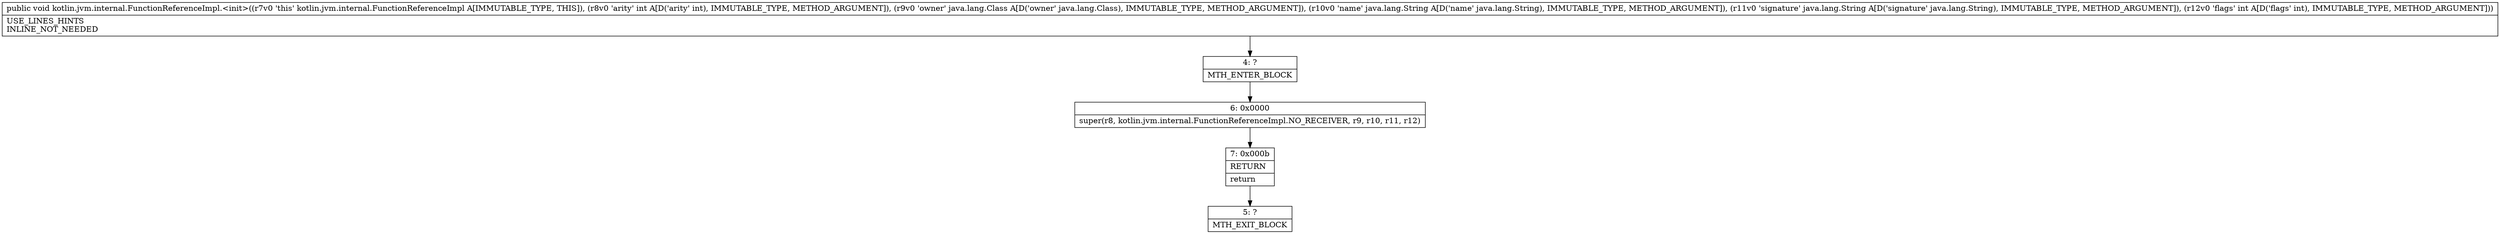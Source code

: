 digraph "CFG forkotlin.jvm.internal.FunctionReferenceImpl.\<init\>(ILjava\/lang\/Class;Ljava\/lang\/String;Ljava\/lang\/String;I)V" {
Node_4 [shape=record,label="{4\:\ ?|MTH_ENTER_BLOCK\l}"];
Node_6 [shape=record,label="{6\:\ 0x0000|super(r8, kotlin.jvm.internal.FunctionReferenceImpl.NO_RECEIVER, r9, r10, r11, r12)\l}"];
Node_7 [shape=record,label="{7\:\ 0x000b|RETURN\l|return\l}"];
Node_5 [shape=record,label="{5\:\ ?|MTH_EXIT_BLOCK\l}"];
MethodNode[shape=record,label="{public void kotlin.jvm.internal.FunctionReferenceImpl.\<init\>((r7v0 'this' kotlin.jvm.internal.FunctionReferenceImpl A[IMMUTABLE_TYPE, THIS]), (r8v0 'arity' int A[D('arity' int), IMMUTABLE_TYPE, METHOD_ARGUMENT]), (r9v0 'owner' java.lang.Class A[D('owner' java.lang.Class), IMMUTABLE_TYPE, METHOD_ARGUMENT]), (r10v0 'name' java.lang.String A[D('name' java.lang.String), IMMUTABLE_TYPE, METHOD_ARGUMENT]), (r11v0 'signature' java.lang.String A[D('signature' java.lang.String), IMMUTABLE_TYPE, METHOD_ARGUMENT]), (r12v0 'flags' int A[D('flags' int), IMMUTABLE_TYPE, METHOD_ARGUMENT]))  | USE_LINES_HINTS\lINLINE_NOT_NEEDED\l}"];
MethodNode -> Node_4;Node_4 -> Node_6;
Node_6 -> Node_7;
Node_7 -> Node_5;
}

